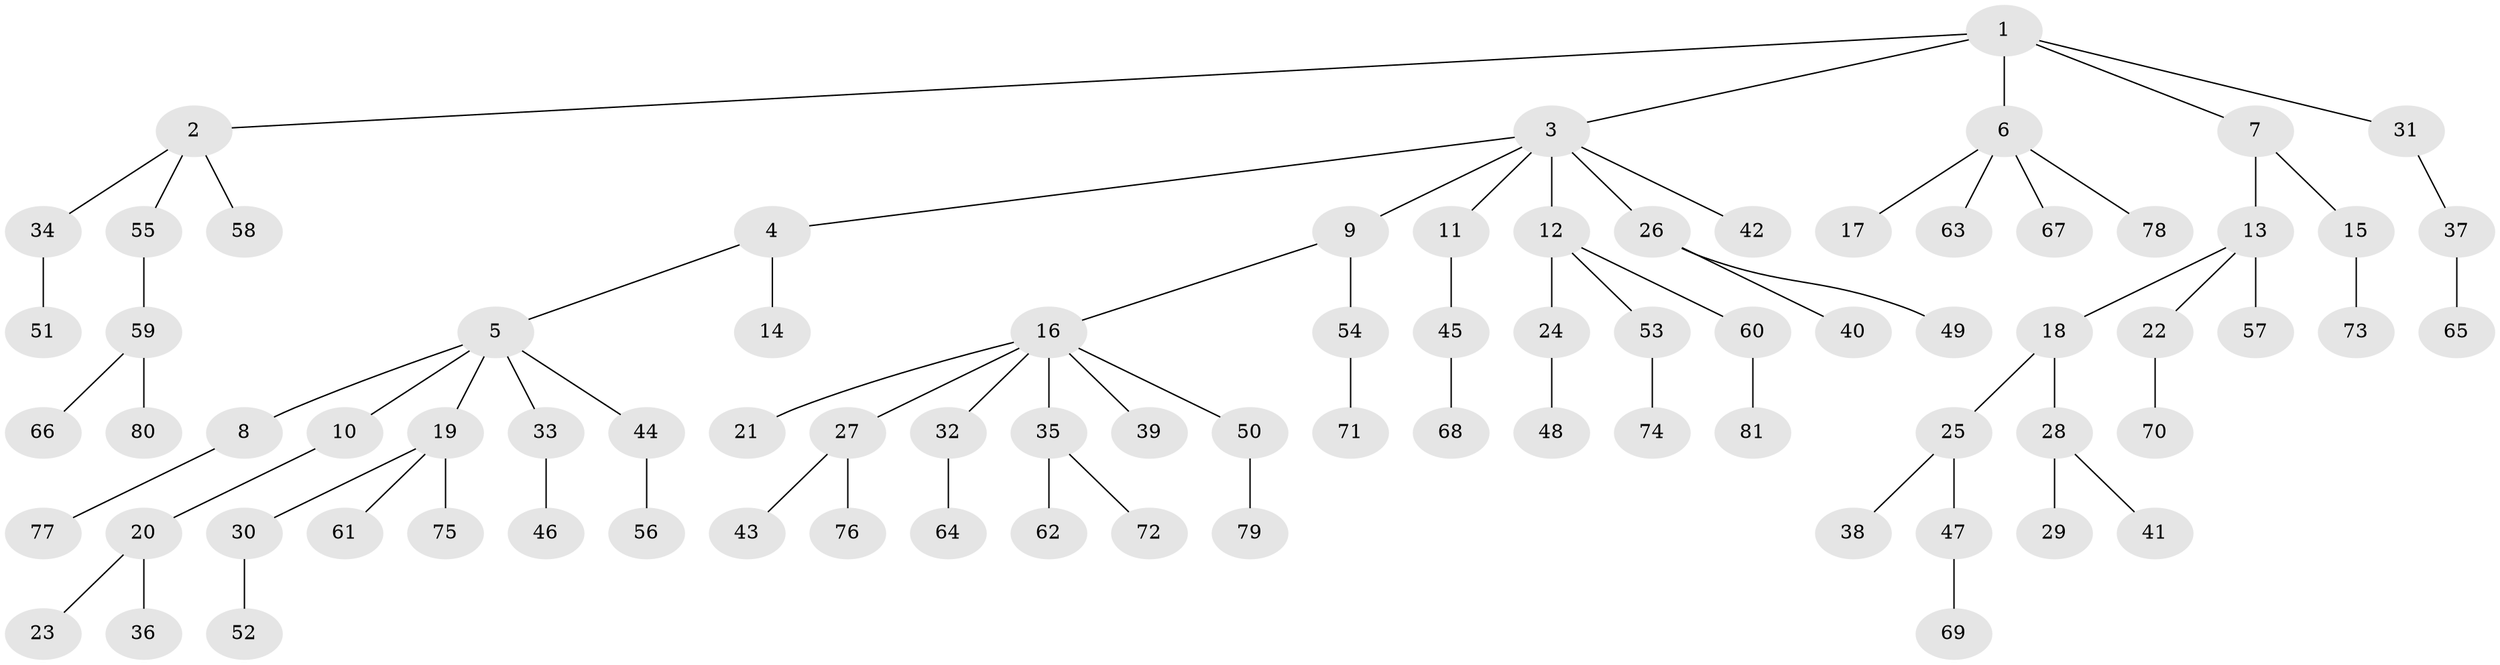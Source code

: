 // coarse degree distribution, {1: 0.875, 2: 0.09375, 28: 0.03125}
// Generated by graph-tools (version 1.1) at 2025/56/03/04/25 21:56:36]
// undirected, 81 vertices, 80 edges
graph export_dot {
graph [start="1"]
  node [color=gray90,style=filled];
  1;
  2;
  3;
  4;
  5;
  6;
  7;
  8;
  9;
  10;
  11;
  12;
  13;
  14;
  15;
  16;
  17;
  18;
  19;
  20;
  21;
  22;
  23;
  24;
  25;
  26;
  27;
  28;
  29;
  30;
  31;
  32;
  33;
  34;
  35;
  36;
  37;
  38;
  39;
  40;
  41;
  42;
  43;
  44;
  45;
  46;
  47;
  48;
  49;
  50;
  51;
  52;
  53;
  54;
  55;
  56;
  57;
  58;
  59;
  60;
  61;
  62;
  63;
  64;
  65;
  66;
  67;
  68;
  69;
  70;
  71;
  72;
  73;
  74;
  75;
  76;
  77;
  78;
  79;
  80;
  81;
  1 -- 2;
  1 -- 3;
  1 -- 6;
  1 -- 7;
  1 -- 31;
  2 -- 34;
  2 -- 55;
  2 -- 58;
  3 -- 4;
  3 -- 9;
  3 -- 11;
  3 -- 12;
  3 -- 26;
  3 -- 42;
  4 -- 5;
  4 -- 14;
  5 -- 8;
  5 -- 10;
  5 -- 19;
  5 -- 33;
  5 -- 44;
  6 -- 17;
  6 -- 63;
  6 -- 67;
  6 -- 78;
  7 -- 13;
  7 -- 15;
  8 -- 77;
  9 -- 16;
  9 -- 54;
  10 -- 20;
  11 -- 45;
  12 -- 24;
  12 -- 53;
  12 -- 60;
  13 -- 18;
  13 -- 22;
  13 -- 57;
  15 -- 73;
  16 -- 21;
  16 -- 27;
  16 -- 32;
  16 -- 35;
  16 -- 39;
  16 -- 50;
  18 -- 25;
  18 -- 28;
  19 -- 30;
  19 -- 61;
  19 -- 75;
  20 -- 23;
  20 -- 36;
  22 -- 70;
  24 -- 48;
  25 -- 38;
  25 -- 47;
  26 -- 40;
  26 -- 49;
  27 -- 43;
  27 -- 76;
  28 -- 29;
  28 -- 41;
  30 -- 52;
  31 -- 37;
  32 -- 64;
  33 -- 46;
  34 -- 51;
  35 -- 62;
  35 -- 72;
  37 -- 65;
  44 -- 56;
  45 -- 68;
  47 -- 69;
  50 -- 79;
  53 -- 74;
  54 -- 71;
  55 -- 59;
  59 -- 66;
  59 -- 80;
  60 -- 81;
}

